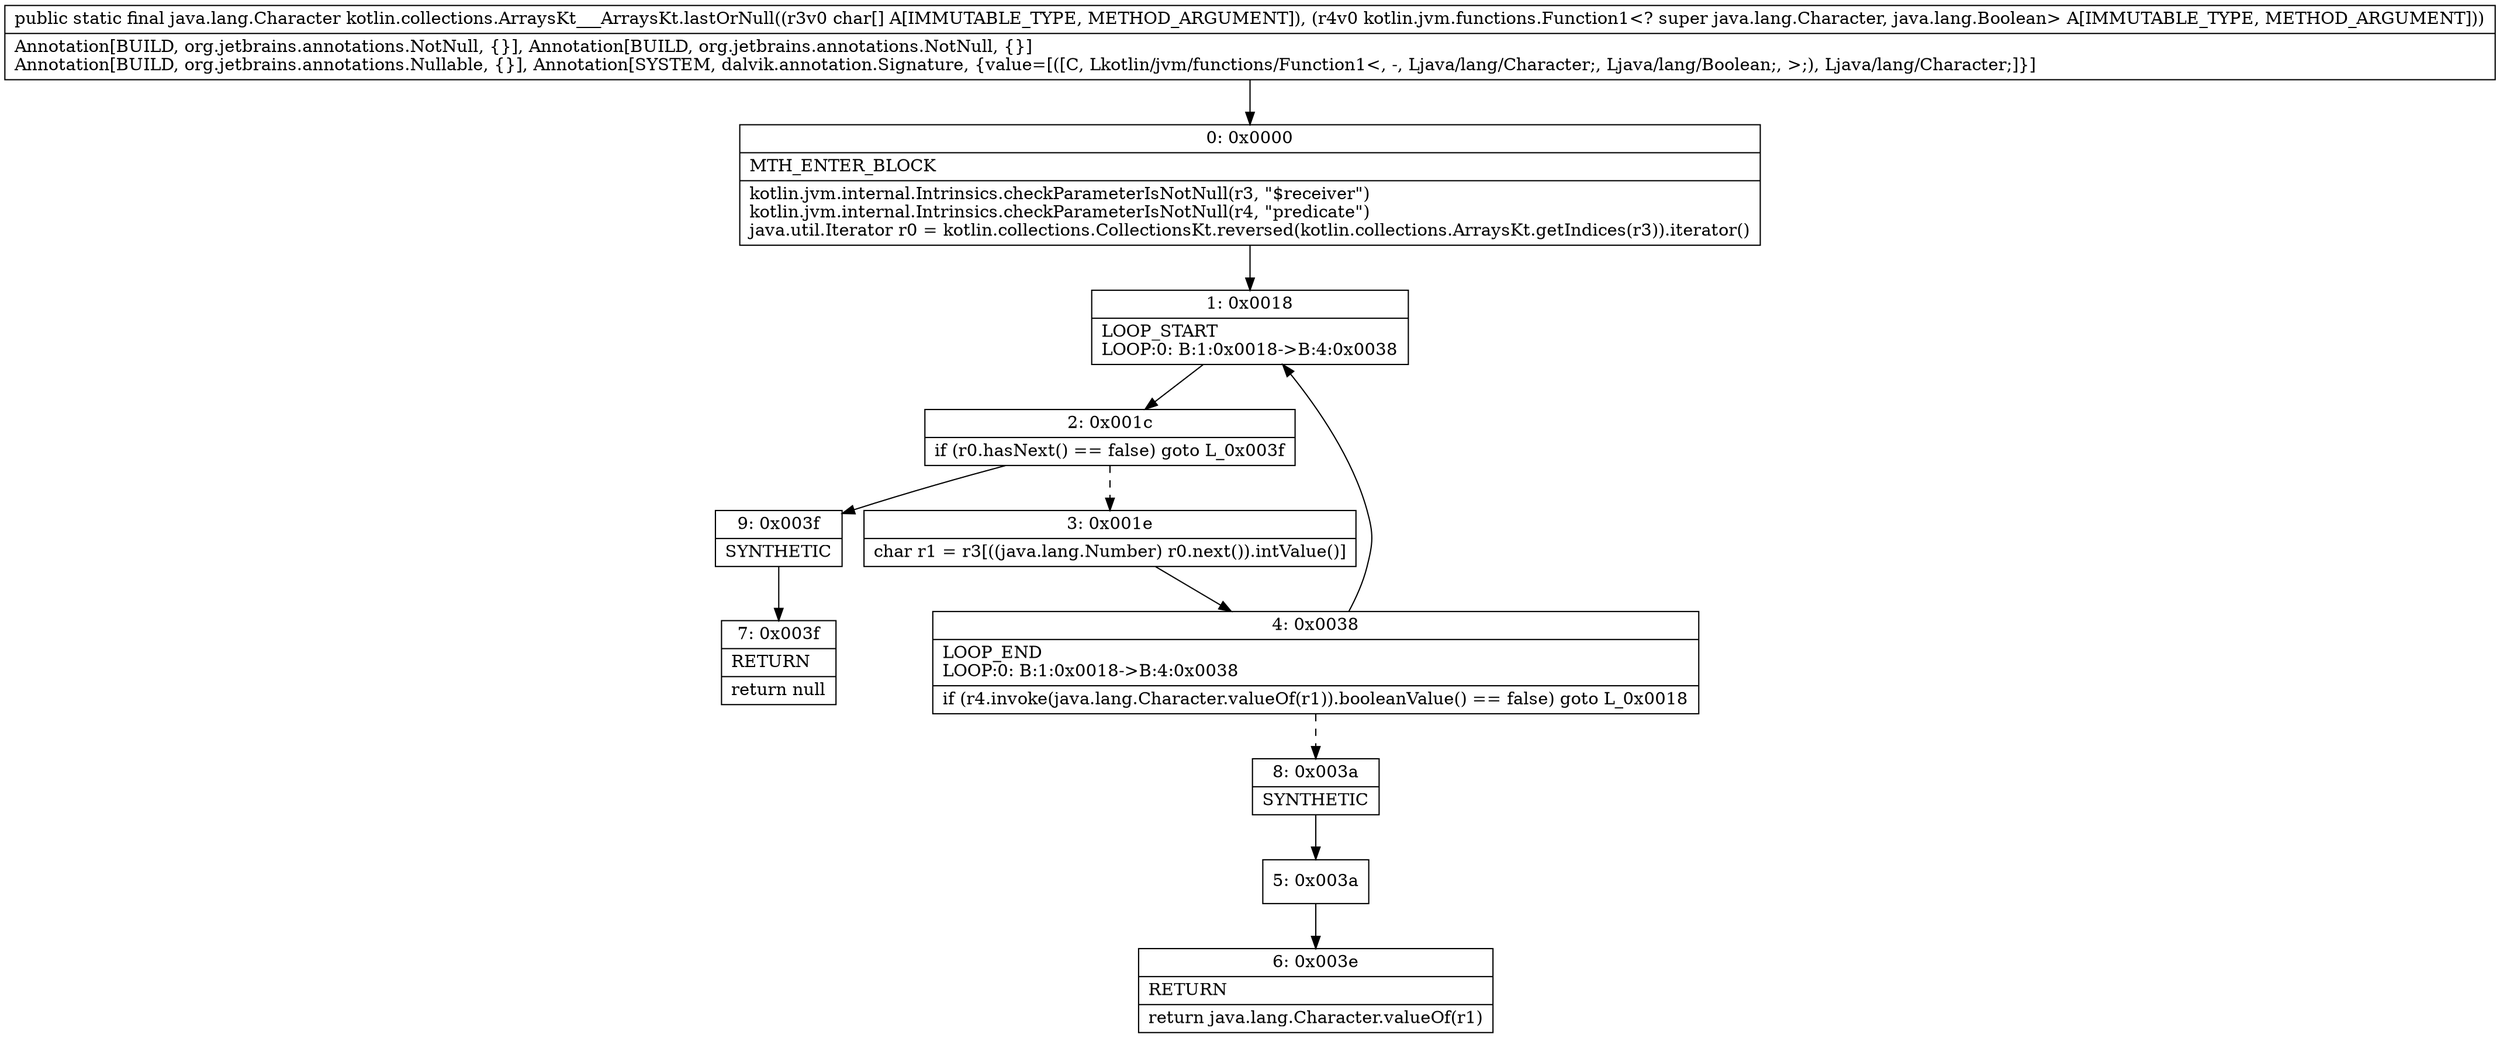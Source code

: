 digraph "CFG forkotlin.collections.ArraysKt___ArraysKt.lastOrNull([CLkotlin\/jvm\/functions\/Function1;)Ljava\/lang\/Character;" {
Node_0 [shape=record,label="{0\:\ 0x0000|MTH_ENTER_BLOCK\l|kotlin.jvm.internal.Intrinsics.checkParameterIsNotNull(r3, \"$receiver\")\lkotlin.jvm.internal.Intrinsics.checkParameterIsNotNull(r4, \"predicate\")\ljava.util.Iterator r0 = kotlin.collections.CollectionsKt.reversed(kotlin.collections.ArraysKt.getIndices(r3)).iterator()\l}"];
Node_1 [shape=record,label="{1\:\ 0x0018|LOOP_START\lLOOP:0: B:1:0x0018\-\>B:4:0x0038\l}"];
Node_2 [shape=record,label="{2\:\ 0x001c|if (r0.hasNext() == false) goto L_0x003f\l}"];
Node_3 [shape=record,label="{3\:\ 0x001e|char r1 = r3[((java.lang.Number) r0.next()).intValue()]\l}"];
Node_4 [shape=record,label="{4\:\ 0x0038|LOOP_END\lLOOP:0: B:1:0x0018\-\>B:4:0x0038\l|if (r4.invoke(java.lang.Character.valueOf(r1)).booleanValue() == false) goto L_0x0018\l}"];
Node_5 [shape=record,label="{5\:\ 0x003a}"];
Node_6 [shape=record,label="{6\:\ 0x003e|RETURN\l|return java.lang.Character.valueOf(r1)\l}"];
Node_7 [shape=record,label="{7\:\ 0x003f|RETURN\l|return null\l}"];
Node_8 [shape=record,label="{8\:\ 0x003a|SYNTHETIC\l}"];
Node_9 [shape=record,label="{9\:\ 0x003f|SYNTHETIC\l}"];
MethodNode[shape=record,label="{public static final java.lang.Character kotlin.collections.ArraysKt___ArraysKt.lastOrNull((r3v0 char[] A[IMMUTABLE_TYPE, METHOD_ARGUMENT]), (r4v0 kotlin.jvm.functions.Function1\<? super java.lang.Character, java.lang.Boolean\> A[IMMUTABLE_TYPE, METHOD_ARGUMENT]))  | Annotation[BUILD, org.jetbrains.annotations.NotNull, \{\}], Annotation[BUILD, org.jetbrains.annotations.NotNull, \{\}]\lAnnotation[BUILD, org.jetbrains.annotations.Nullable, \{\}], Annotation[SYSTEM, dalvik.annotation.Signature, \{value=[([C, Lkotlin\/jvm\/functions\/Function1\<, \-, Ljava\/lang\/Character;, Ljava\/lang\/Boolean;, \>;), Ljava\/lang\/Character;]\}]\l}"];
MethodNode -> Node_0;
Node_0 -> Node_1;
Node_1 -> Node_2;
Node_2 -> Node_3[style=dashed];
Node_2 -> Node_9;
Node_3 -> Node_4;
Node_4 -> Node_1;
Node_4 -> Node_8[style=dashed];
Node_5 -> Node_6;
Node_8 -> Node_5;
Node_9 -> Node_7;
}

